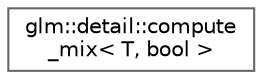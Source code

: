 digraph "Graphical Class Hierarchy"
{
 // LATEX_PDF_SIZE
  bgcolor="transparent";
  edge [fontname=Helvetica,fontsize=10,labelfontname=Helvetica,labelfontsize=10];
  node [fontname=Helvetica,fontsize=10,shape=box,height=0.2,width=0.4];
  rankdir="LR";
  Node0 [id="Node000000",label="glm::detail::compute\l_mix\< T, bool \>",height=0.2,width=0.4,color="grey40", fillcolor="white", style="filled",URL="$structglm_1_1detail_1_1compute__mix_3_01_t_00_01bool_01_4.html",tooltip=" "];
}
